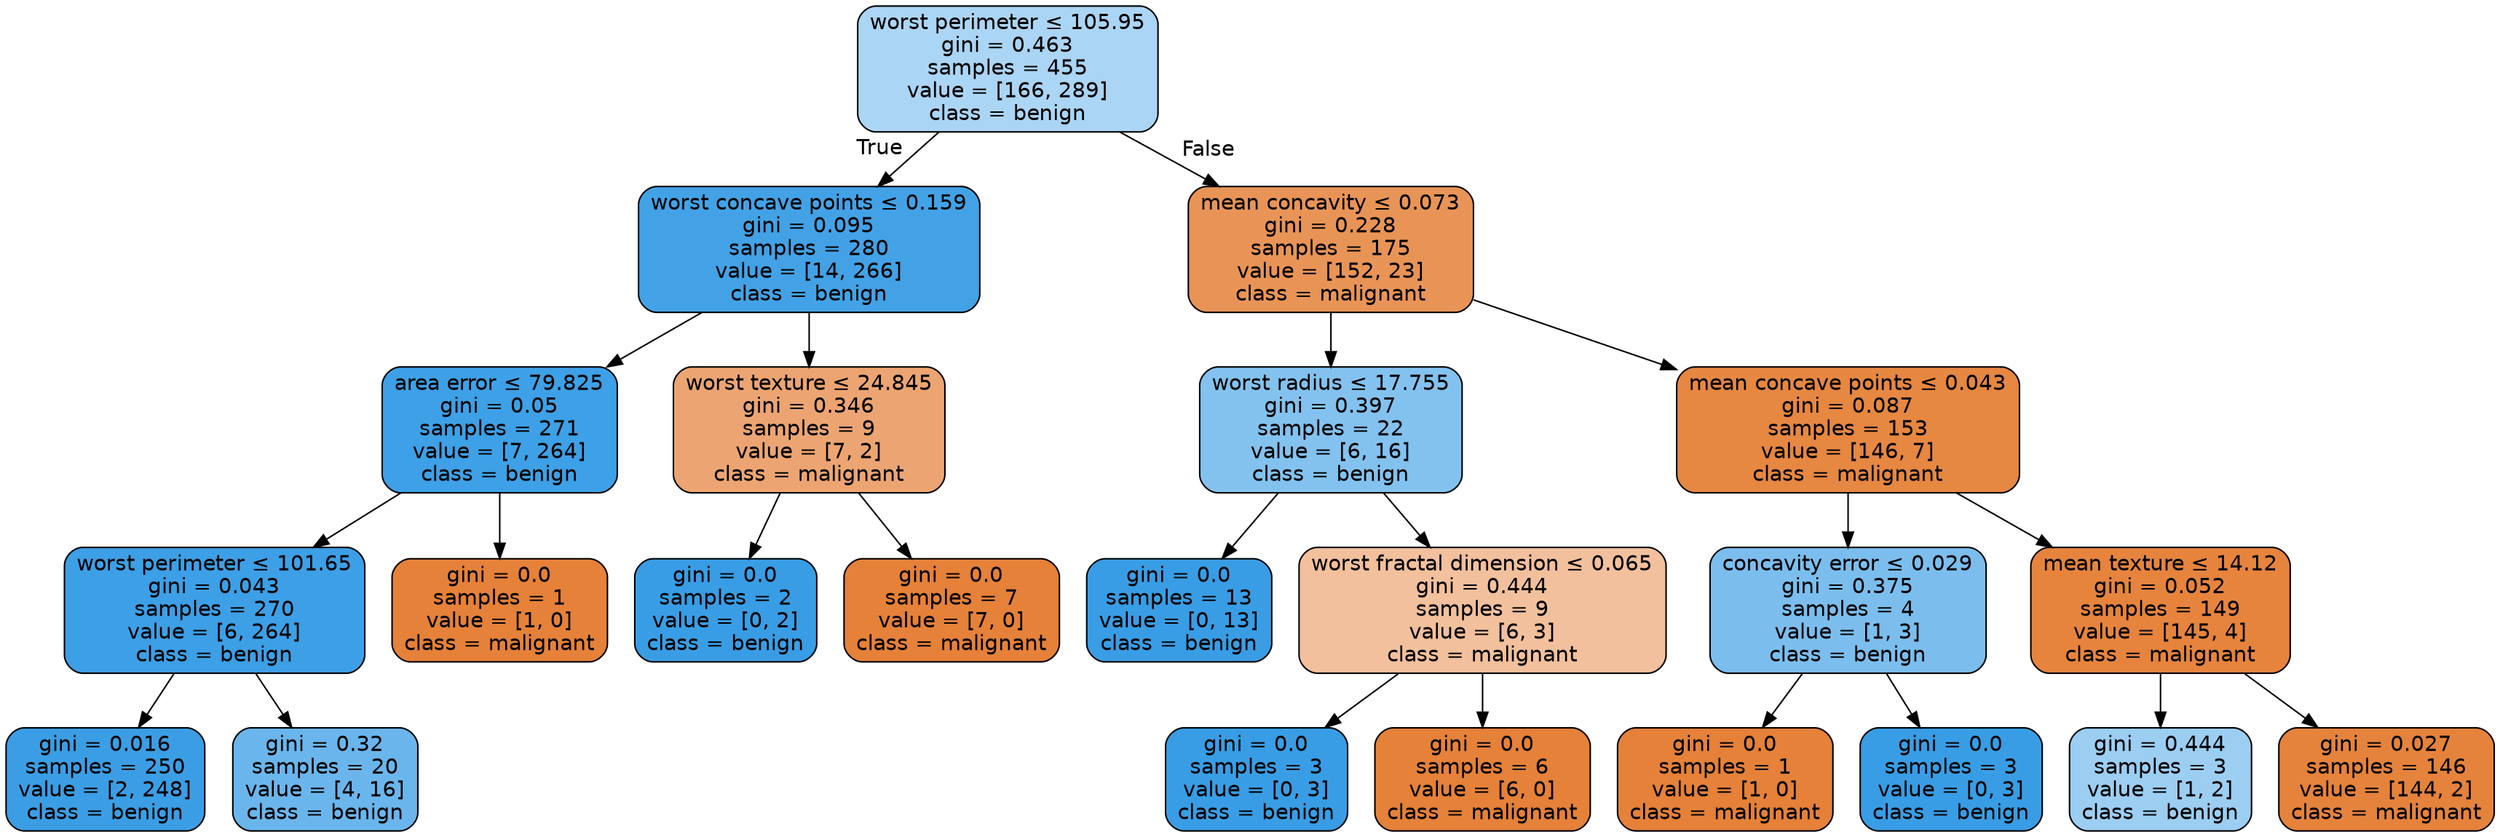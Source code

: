 digraph Tree {
node [shape=box, style="filled, rounded", color="black", fontname=helvetica] ;
edge [fontname=helvetica] ;
0 [label=<worst perimeter &le; 105.95<br/>gini = 0.463<br/>samples = 455<br/>value = [166, 289]<br/>class = benign>, fillcolor="#abd5f4"] ;
1 [label=<worst concave points &le; 0.159<br/>gini = 0.095<br/>samples = 280<br/>value = [14, 266]<br/>class = benign>, fillcolor="#43a2e6"] ;
0 -> 1 [labeldistance=2.5, labelangle=45, headlabel="True"] ;
2 [label=<area error &le; 79.825<br/>gini = 0.05<br/>samples = 271<br/>value = [7, 264]<br/>class = benign>, fillcolor="#3ea0e6"] ;
1 -> 2 ;
3 [label=<worst perimeter &le; 101.65<br/>gini = 0.043<br/>samples = 270<br/>value = [6, 264]<br/>class = benign>, fillcolor="#3d9fe6"] ;
2 -> 3 ;
4 [label=<gini = 0.016<br/>samples = 250<br/>value = [2, 248]<br/>class = benign>, fillcolor="#3b9ee5"] ;
3 -> 4 ;
5 [label=<gini = 0.32<br/>samples = 20<br/>value = [4, 16]<br/>class = benign>, fillcolor="#6ab6ec"] ;
3 -> 5 ;
6 [label=<gini = 0.0<br/>samples = 1<br/>value = [1, 0]<br/>class = malignant>, fillcolor="#e58139"] ;
2 -> 6 ;
7 [label=<worst texture &le; 24.845<br/>gini = 0.346<br/>samples = 9<br/>value = [7, 2]<br/>class = malignant>, fillcolor="#eca572"] ;
1 -> 7 ;
8 [label=<gini = 0.0<br/>samples = 2<br/>value = [0, 2]<br/>class = benign>, fillcolor="#399de5"] ;
7 -> 8 ;
9 [label=<gini = 0.0<br/>samples = 7<br/>value = [7, 0]<br/>class = malignant>, fillcolor="#e58139"] ;
7 -> 9 ;
10 [label=<mean concavity &le; 0.073<br/>gini = 0.228<br/>samples = 175<br/>value = [152, 23]<br/>class = malignant>, fillcolor="#e99457"] ;
0 -> 10 [labeldistance=2.5, labelangle=-45, headlabel="False"] ;
11 [label=<worst radius &le; 17.755<br/>gini = 0.397<br/>samples = 22<br/>value = [6, 16]<br/>class = benign>, fillcolor="#83c2ef"] ;
10 -> 11 ;
12 [label=<gini = 0.0<br/>samples = 13<br/>value = [0, 13]<br/>class = benign>, fillcolor="#399de5"] ;
11 -> 12 ;
13 [label=<worst fractal dimension &le; 0.065<br/>gini = 0.444<br/>samples = 9<br/>value = [6, 3]<br/>class = malignant>, fillcolor="#f2c09c"] ;
11 -> 13 ;
14 [label=<gini = 0.0<br/>samples = 3<br/>value = [0, 3]<br/>class = benign>, fillcolor="#399de5"] ;
13 -> 14 ;
15 [label=<gini = 0.0<br/>samples = 6<br/>value = [6, 0]<br/>class = malignant>, fillcolor="#e58139"] ;
13 -> 15 ;
16 [label=<mean concave points &le; 0.043<br/>gini = 0.087<br/>samples = 153<br/>value = [146, 7]<br/>class = malignant>, fillcolor="#e68742"] ;
10 -> 16 ;
17 [label=<concavity error &le; 0.029<br/>gini = 0.375<br/>samples = 4<br/>value = [1, 3]<br/>class = benign>, fillcolor="#7bbeee"] ;
16 -> 17 ;
18 [label=<gini = 0.0<br/>samples = 1<br/>value = [1, 0]<br/>class = malignant>, fillcolor="#e58139"] ;
17 -> 18 ;
19 [label=<gini = 0.0<br/>samples = 3<br/>value = [0, 3]<br/>class = benign>, fillcolor="#399de5"] ;
17 -> 19 ;
20 [label=<mean texture &le; 14.12<br/>gini = 0.052<br/>samples = 149<br/>value = [145, 4]<br/>class = malignant>, fillcolor="#e6843e"] ;
16 -> 20 ;
21 [label=<gini = 0.444<br/>samples = 3<br/>value = [1, 2]<br/>class = benign>, fillcolor="#9ccef2"] ;
20 -> 21 ;
22 [label=<gini = 0.027<br/>samples = 146<br/>value = [144, 2]<br/>class = malignant>, fillcolor="#e5833c"] ;
20 -> 22 ;
}